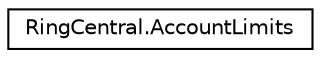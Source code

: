 digraph "Graphical Class Hierarchy"
{
 // LATEX_PDF_SIZE
  edge [fontname="Helvetica",fontsize="10",labelfontname="Helvetica",labelfontsize="10"];
  node [fontname="Helvetica",fontsize="10",shape=record];
  rankdir="LR";
  Node0 [label="RingCentral.AccountLimits",height=0.2,width=0.4,color="black", fillcolor="white", style="filled",URL="$classRingCentral_1_1AccountLimits.html",tooltip="Limits which are effective for the account"];
}

